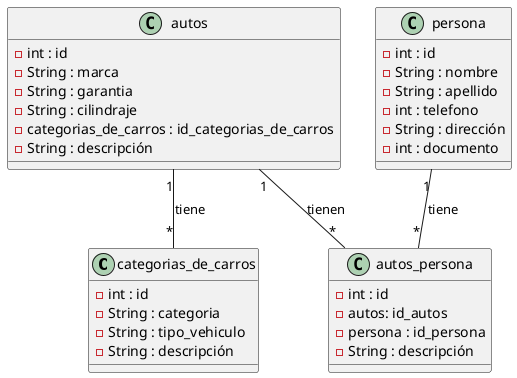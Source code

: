 @startuml

class categorias_de_carros{
    - int : id
    - String : categoria
    - String : tipo_vehiculo
    - String : descripción
}

class autos{
    - int : id
    - String : marca
    - String : garantia
    - String : cilindraje
    - categorias_de_carros : id_categorias_de_carros
    - String : descripción
}

class persona{
    - int : id
    - String : nombre
    - String : apellido
    - int : telefono
    - String : dirección
    - int : documento
}

class autos_persona{
    - int : id
    - autos: id_autos
    - persona : id_persona
    - String : descripción
}

persona "1" -- "*" autos_persona : tiene 
autos "1" -- "*" categorias_de_carros : tiene 
autos "1" -- "*" autos_persona: tienen

@enduml